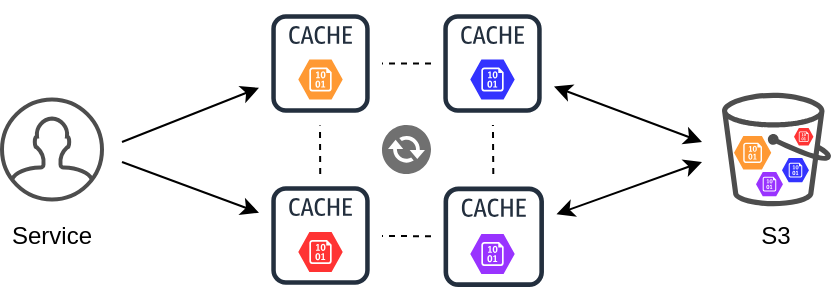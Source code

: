 <mxfile version="13.9.0" type="device"><diagram id="ZazJokgiCZ1y_y5iX5e2" name="Page-1"><mxGraphModel dx="541" dy="294" grid="1" gridSize="10" guides="1" tooltips="1" connect="1" arrows="1" fold="1" page="1" pageScale="1" pageWidth="827" pageHeight="1169" math="0" shadow="0"><root><mxCell id="0"/><mxCell id="1" parent="0"/><mxCell id="mK3-7HIU5XunlJUHEfLi-13" value="" style="html=1;verticalLabelPosition=bottom;align=center;labelBackgroundColor=#ffffff;verticalAlign=top;strokeWidth=2;shadow=0;dashed=0;shape=mxgraph.ios7.icons.user;strokeColor=#4D4D4D;" vertex="1" parent="1"><mxGeometry x="70" y="158.75" width="50" height="50" as="geometry"/></mxCell><mxCell id="mK3-7HIU5XunlJUHEfLi-14" value="" style="outlineConnect=0;fontColor=#232F3E;gradientColor=none;strokeColor=#232F3E;fillColor=#ffffff;dashed=0;verticalLabelPosition=bottom;verticalAlign=top;align=center;html=1;fontSize=12;fontStyle=0;aspect=fixed;shape=mxgraph.aws4.resourceIcon;resIcon=mxgraph.aws4.cache_node;" vertex="1" parent="1"><mxGeometry x="198.5" y="196" width="61.5" height="61.5" as="geometry"/></mxCell><mxCell id="mK3-7HIU5XunlJUHEfLi-17" value="" style="outlineConnect=0;fontColor=#232F3E;gradientColor=none;strokeColor=#232F3E;fillColor=#ffffff;dashed=0;verticalLabelPosition=bottom;verticalAlign=top;align=center;html=1;fontSize=12;fontStyle=0;aspect=fixed;shape=mxgraph.aws4.resourceIcon;resIcon=mxgraph.aws4.cache_node;" vertex="1" parent="1"><mxGeometry x="284.5" y="196" width="62.75" height="62.75" as="geometry"/></mxCell><mxCell id="mK3-7HIU5XunlJUHEfLi-18" value="" style="outlineConnect=0;fontColor=#232F3E;gradientColor=none;strokeColor=#232F3E;fillColor=#ffffff;dashed=0;verticalLabelPosition=bottom;verticalAlign=top;align=center;html=1;fontSize=12;fontStyle=0;aspect=fixed;shape=mxgraph.aws4.resourceIcon;resIcon=mxgraph.aws4.cache_node;" vertex="1" parent="1"><mxGeometry x="198.5" y="110" width="61.5" height="61.5" as="geometry"/></mxCell><mxCell id="mK3-7HIU5XunlJUHEfLi-19" value="" style="outlineConnect=0;fontColor=#232F3E;gradientColor=none;strokeColor=#232F3E;fillColor=#ffffff;dashed=0;verticalLabelPosition=bottom;verticalAlign=top;align=center;html=1;fontSize=12;fontStyle=0;aspect=fixed;shape=mxgraph.aws4.resourceIcon;resIcon=mxgraph.aws4.cache_node;" vertex="1" parent="1"><mxGeometry x="284.5" y="110" width="61.5" height="61.5" as="geometry"/></mxCell><mxCell id="mK3-7HIU5XunlJUHEfLi-22" value="" style="pointerEvents=1;shadow=0;dashed=0;html=1;strokeColor=none;labelPosition=center;verticalLabelPosition=bottom;verticalAlign=top;outlineConnect=0;align=center;shape=mxgraph.office.communications.exchange_active_sync;fillColor=#4D4D4D;opacity=80;" vertex="1" parent="1"><mxGeometry x="260" y="171.5" width="24.5" height="24.5" as="geometry"/></mxCell><mxCell id="mK3-7HIU5XunlJUHEfLi-24" value="" style="endArrow=none;dashed=1;html=1;" edge="1" parent="1" source="mK3-7HIU5XunlJUHEfLi-14"><mxGeometry width="50" height="50" relative="1" as="geometry"><mxPoint x="270" y="208.75" as="sourcePoint"/><mxPoint x="229" y="171.75" as="targetPoint"/></mxGeometry></mxCell><mxCell id="mK3-7HIU5XunlJUHEfLi-25" value="" style="endArrow=none;dashed=1;html=1;" edge="1" parent="1" source="mK3-7HIU5XunlJUHEfLi-17" target="mK3-7HIU5XunlJUHEfLi-14"><mxGeometry width="50" height="50" relative="1" as="geometry"><mxPoint x="271.96" y="234.63" as="sourcePoint"/><mxPoint x="271.96" y="208.88" as="targetPoint"/></mxGeometry></mxCell><mxCell id="mK3-7HIU5XunlJUHEfLi-26" value="" style="endArrow=none;dashed=1;html=1;" edge="1" parent="1" source="mK3-7HIU5XunlJUHEfLi-17" target="mK3-7HIU5XunlJUHEfLi-19"><mxGeometry width="50" height="50" relative="1" as="geometry"><mxPoint x="294.5" y="231.75" as="sourcePoint"/><mxPoint x="360" y="148.75" as="targetPoint"/></mxGeometry></mxCell><mxCell id="mK3-7HIU5XunlJUHEfLi-27" value="" style="endArrow=none;dashed=1;html=1;" edge="1" parent="1" source="mK3-7HIU5XunlJUHEfLi-19" target="mK3-7HIU5XunlJUHEfLi-18"><mxGeometry width="50" height="50" relative="1" as="geometry"><mxPoint x="304.5" y="241.75" as="sourcePoint"/><mxPoint x="281.5" y="241.75" as="targetPoint"/></mxGeometry></mxCell><mxCell id="mK3-7HIU5XunlJUHEfLi-29" value="" style="verticalLabelPosition=bottom;html=1;verticalAlign=top;align=center;strokeColor=none;shape=mxgraph.azure.storage_blob;fillColor=#FF9933;" vertex="1" parent="1"><mxGeometry x="218.14" y="138.75" width="22.22" height="20" as="geometry"/></mxCell><mxCell id="mK3-7HIU5XunlJUHEfLi-30" value="" style="verticalLabelPosition=bottom;html=1;verticalAlign=top;align=center;strokeColor=none;shape=mxgraph.azure.storage_blob;fillColor=#3333FF;" vertex="1" parent="1"><mxGeometry x="304.14" y="138.75" width="22.22" height="20" as="geometry"/></mxCell><mxCell id="mK3-7HIU5XunlJUHEfLi-31" value="" style="verticalLabelPosition=bottom;html=1;verticalAlign=top;align=center;strokeColor=none;shape=mxgraph.azure.storage_blob;fillColor=#FF3333;" vertex="1" parent="1"><mxGeometry x="218.14" y="225" width="22.22" height="20" as="geometry"/></mxCell><mxCell id="mK3-7HIU5XunlJUHEfLi-33" value="" style="verticalLabelPosition=bottom;html=1;verticalAlign=top;align=center;strokeColor=none;shape=mxgraph.azure.storage_blob;fillColor=#9933FF;" vertex="1" parent="1"><mxGeometry x="304.14" y="226" width="22.22" height="20" as="geometry"/></mxCell><mxCell id="mK3-7HIU5XunlJUHEfLi-36" value="Service" style="text;html=1;strokeColor=none;fillColor=none;align=center;verticalAlign=middle;whiteSpace=wrap;rounded=0;" vertex="1" parent="1"><mxGeometry x="75" y="217.38" width="40" height="20" as="geometry"/></mxCell><mxCell id="mK3-7HIU5XunlJUHEfLi-41" value="" style="endArrow=classic;startArrow=classic;html=1;" edge="1" parent="1" target="mK3-7HIU5XunlJUHEfLi-19"><mxGeometry width="50" height="50" relative="1" as="geometry"><mxPoint x="420" y="180" as="sourcePoint"/><mxPoint x="346" y="141" as="targetPoint"/></mxGeometry></mxCell><mxCell id="mK3-7HIU5XunlJUHEfLi-42" value="" style="endArrow=classic;startArrow=classic;html=1;" edge="1" parent="1" target="mK3-7HIU5XunlJUHEfLi-17"><mxGeometry width="50" height="50" relative="1" as="geometry"><mxPoint x="420" y="190" as="sourcePoint"/><mxPoint x="350" y="220" as="targetPoint"/></mxGeometry></mxCell><mxCell id="mK3-7HIU5XunlJUHEfLi-52" value="" style="endArrow=classic;html=1;" edge="1" parent="1" target="mK3-7HIU5XunlJUHEfLi-18"><mxGeometry width="50" height="50" relative="1" as="geometry"><mxPoint x="130" y="180" as="sourcePoint"/><mxPoint x="320" y="170" as="targetPoint"/></mxGeometry></mxCell><mxCell id="mK3-7HIU5XunlJUHEfLi-53" value="" style="endArrow=classic;html=1;" edge="1" parent="1" target="mK3-7HIU5XunlJUHEfLi-14"><mxGeometry width="50" height="50" relative="1" as="geometry"><mxPoint x="130" y="190" as="sourcePoint"/><mxPoint x="208.5" y="162.911" as="targetPoint"/></mxGeometry></mxCell><mxCell id="mK3-7HIU5XunlJUHEfLi-59" value="" style="outlineConnect=0;fontColor=#232F3E;gradientColor=none;strokeColor=none;dashed=0;verticalLabelPosition=bottom;verticalAlign=top;align=center;html=1;fontSize=12;fontStyle=0;aspect=fixed;pointerEvents=1;shape=mxgraph.aws4.bucket;fillColor=#4D4D4D;" vertex="1" parent="1"><mxGeometry x="430" y="155.38" width="54.57" height="56.75" as="geometry"/></mxCell><mxCell id="mK3-7HIU5XunlJUHEfLi-60" value="S3" style="text;html=1;strokeColor=none;fillColor=none;align=center;verticalAlign=middle;whiteSpace=wrap;rounded=0;" vertex="1" parent="1"><mxGeometry x="437.28" y="217.38" width="40" height="20" as="geometry"/></mxCell><mxCell id="mK3-7HIU5XunlJUHEfLi-62" value="" style="verticalLabelPosition=bottom;html=1;verticalAlign=top;align=center;strokeColor=none;shape=mxgraph.azure.storage_blob;fillColor=#3333FF;" vertex="1" parent="1"><mxGeometry x="460" y="188" width="13.48" height="12.13" as="geometry"/></mxCell><mxCell id="mK3-7HIU5XunlJUHEfLi-63" value="" style="verticalLabelPosition=bottom;html=1;verticalAlign=top;align=center;strokeColor=none;shape=mxgraph.azure.storage_blob;fillColor=#FF9933;" vertex="1" parent="1"><mxGeometry x="436" y="177" width="18.62" height="16.76" as="geometry"/></mxCell><mxCell id="mK3-7HIU5XunlJUHEfLi-65" value="" style="verticalLabelPosition=bottom;html=1;verticalAlign=top;align=center;strokeColor=none;shape=mxgraph.azure.storage_blob;fillColor=#FF3333;" vertex="1" parent="1"><mxGeometry x="466" y="173" width="9.72" height="8.75" as="geometry"/></mxCell><mxCell id="mK3-7HIU5XunlJUHEfLi-66" value="" style="verticalLabelPosition=bottom;html=1;verticalAlign=top;align=center;strokeColor=none;shape=mxgraph.azure.storage_blob;fillColor=#9933FF;" vertex="1" parent="1"><mxGeometry x="447" y="195" width="13.48" height="12.13" as="geometry"/></mxCell></root></mxGraphModel></diagram></mxfile>